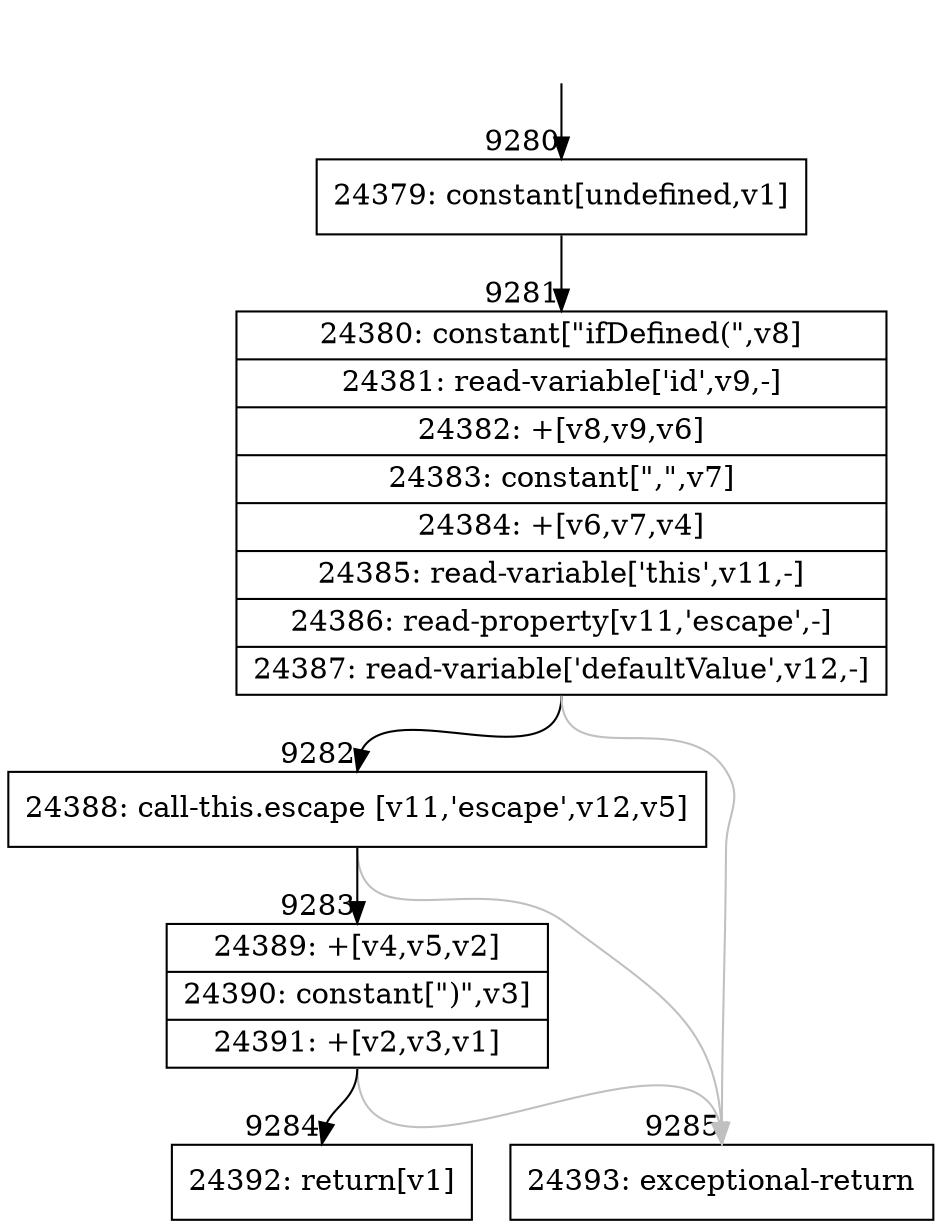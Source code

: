 digraph {
rankdir="TD"
BB_entry673[shape=none,label=""];
BB_entry673 -> BB9280 [tailport=s, headport=n, headlabel="    9280"]
BB9280 [shape=record label="{24379: constant[undefined,v1]}" ] 
BB9280 -> BB9281 [tailport=s, headport=n, headlabel="      9281"]
BB9281 [shape=record label="{24380: constant[\"ifDefined(\",v8]|24381: read-variable['id',v9,-]|24382: +[v8,v9,v6]|24383: constant[\",\",v7]|24384: +[v6,v7,v4]|24385: read-variable['this',v11,-]|24386: read-property[v11,'escape',-]|24387: read-variable['defaultValue',v12,-]}" ] 
BB9281 -> BB9282 [tailport=s, headport=n, headlabel="      9282"]
BB9281 -> BB9285 [tailport=s, headport=n, color=gray, headlabel="      9285"]
BB9282 [shape=record label="{24388: call-this.escape [v11,'escape',v12,v5]}" ] 
BB9282 -> BB9283 [tailport=s, headport=n, headlabel="      9283"]
BB9282 -> BB9285 [tailport=s, headport=n, color=gray]
BB9283 [shape=record label="{24389: +[v4,v5,v2]|24390: constant[\")\",v3]|24391: +[v2,v3,v1]}" ] 
BB9283 -> BB9284 [tailport=s, headport=n, headlabel="      9284"]
BB9283 -> BB9285 [tailport=s, headport=n, color=gray]
BB9284 [shape=record label="{24392: return[v1]}" ] 
BB9285 [shape=record label="{24393: exceptional-return}" ] 
//#$~ 13450
}

